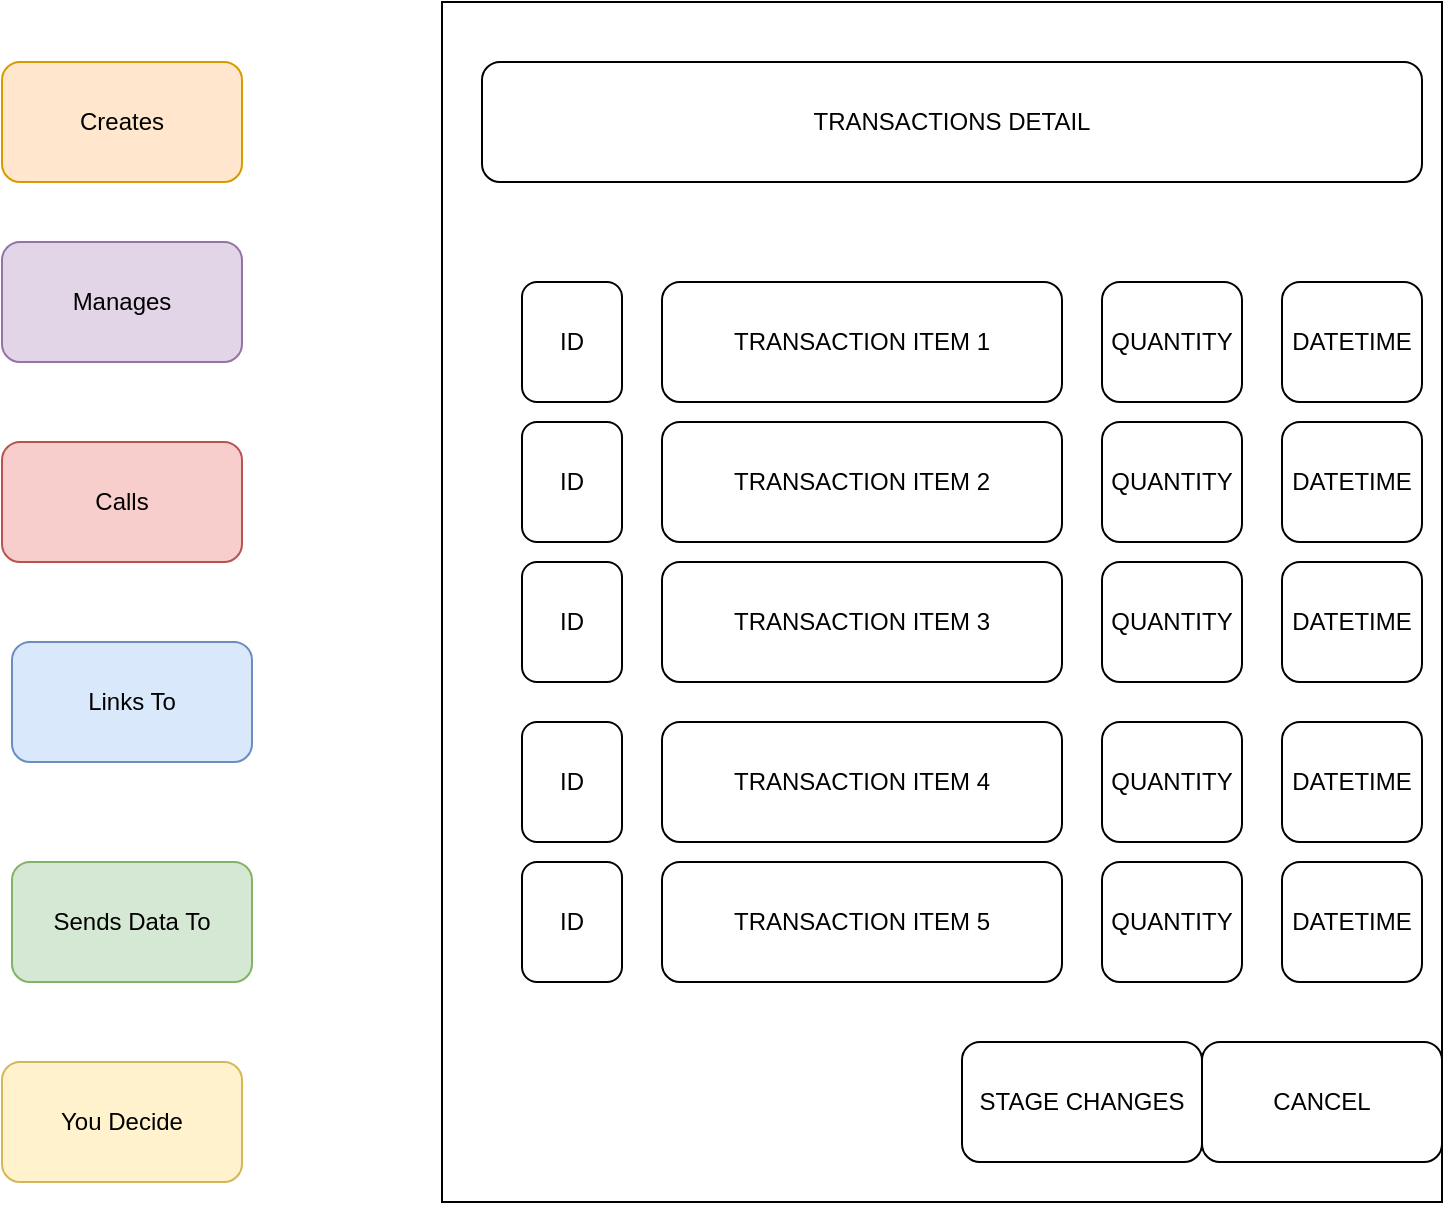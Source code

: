 <mxfile version="24.0.4" type="github">
  <diagram name="Página-1" id="hNAxjIGaJdhHwA7gnnjn">
    <mxGraphModel dx="880" dy="472" grid="1" gridSize="10" guides="1" tooltips="1" connect="1" arrows="1" fold="1" page="1" pageScale="1" pageWidth="827" pageHeight="1169" math="0" shadow="0">
      <root>
        <mxCell id="0" />
        <mxCell id="1" parent="0" />
        <mxCell id="9Bf6Wea90JQik3r4SX6L-1" value="Creates" style="rounded=1;whiteSpace=wrap;html=1;fillColor=#ffe6cc;strokeColor=#d79b00;" parent="1" vertex="1">
          <mxGeometry x="80" y="50" width="120" height="60" as="geometry" />
        </mxCell>
        <mxCell id="9Bf6Wea90JQik3r4SX6L-2" value="You Decide" style="rounded=1;whiteSpace=wrap;html=1;fillColor=#fff2cc;strokeColor=#d6b656;" parent="1" vertex="1">
          <mxGeometry x="80" y="550" width="120" height="60" as="geometry" />
        </mxCell>
        <mxCell id="9Bf6Wea90JQik3r4SX6L-3" value="Sends Data To" style="rounded=1;whiteSpace=wrap;html=1;fillColor=#d5e8d4;strokeColor=#82b366;" parent="1" vertex="1">
          <mxGeometry x="85" y="450" width="120" height="60" as="geometry" />
        </mxCell>
        <mxCell id="9Bf6Wea90JQik3r4SX6L-4" value="Links To" style="rounded=1;whiteSpace=wrap;html=1;fillColor=#dae8fc;strokeColor=#6c8ebf;" parent="1" vertex="1">
          <mxGeometry x="85" y="340" width="120" height="60" as="geometry" />
        </mxCell>
        <mxCell id="9Bf6Wea90JQik3r4SX6L-5" value="Calls" style="rounded=1;whiteSpace=wrap;html=1;fillColor=#f8cecc;strokeColor=#b85450;" parent="1" vertex="1">
          <mxGeometry x="80" y="240" width="120" height="60" as="geometry" />
        </mxCell>
        <mxCell id="9Bf6Wea90JQik3r4SX6L-6" value="Manages" style="rounded=1;whiteSpace=wrap;html=1;fillColor=#e1d5e7;strokeColor=#9673a6;" parent="1" vertex="1">
          <mxGeometry x="80" y="140" width="120" height="60" as="geometry" />
        </mxCell>
        <mxCell id="9Bf6Wea90JQik3r4SX6L-7" value="" style="rounded=0;whiteSpace=wrap;html=1;" parent="1" vertex="1">
          <mxGeometry x="300" y="20" width="500" height="600" as="geometry" />
        </mxCell>
        <mxCell id="9Bf6Wea90JQik3r4SX6L-8" value="TRANSACTIONS DETAIL" style="rounded=1;whiteSpace=wrap;html=1;" parent="1" vertex="1">
          <mxGeometry x="320" y="50" width="470" height="60" as="geometry" />
        </mxCell>
        <mxCell id="9Bf6Wea90JQik3r4SX6L-12" value="STAGE CHANGES" style="rounded=1;whiteSpace=wrap;html=1;" parent="1" vertex="1">
          <mxGeometry x="560" y="540" width="120" height="60" as="geometry" />
        </mxCell>
        <mxCell id="9Bf6Wea90JQik3r4SX6L-18" value="ID" style="rounded=1;whiteSpace=wrap;html=1;" parent="1" vertex="1">
          <mxGeometry x="340" y="160" width="50" height="60" as="geometry" />
        </mxCell>
        <mxCell id="9Bf6Wea90JQik3r4SX6L-19" value="TRANSACTION ITEM 1" style="rounded=1;whiteSpace=wrap;html=1;" parent="1" vertex="1">
          <mxGeometry x="410" y="160" width="200" height="60" as="geometry" />
        </mxCell>
        <mxCell id="9Bf6Wea90JQik3r4SX6L-20" value="QUANTITY" style="rounded=1;whiteSpace=wrap;html=1;" parent="1" vertex="1">
          <mxGeometry x="630" y="160" width="70" height="60" as="geometry" />
        </mxCell>
        <mxCell id="9Bf6Wea90JQik3r4SX6L-21" value="DATETIME" style="rounded=1;whiteSpace=wrap;html=1;" parent="1" vertex="1">
          <mxGeometry x="720" y="160" width="70" height="60" as="geometry" />
        </mxCell>
        <mxCell id="9Bf6Wea90JQik3r4SX6L-22" value="ID" style="rounded=1;whiteSpace=wrap;html=1;" parent="1" vertex="1">
          <mxGeometry x="340" y="230" width="50" height="60" as="geometry" />
        </mxCell>
        <mxCell id="9Bf6Wea90JQik3r4SX6L-23" value="TRANSACTION ITEM 2" style="rounded=1;whiteSpace=wrap;html=1;" parent="1" vertex="1">
          <mxGeometry x="410" y="230" width="200" height="60" as="geometry" />
        </mxCell>
        <mxCell id="9Bf6Wea90JQik3r4SX6L-24" value="QUANTITY" style="rounded=1;whiteSpace=wrap;html=1;" parent="1" vertex="1">
          <mxGeometry x="630" y="230" width="70" height="60" as="geometry" />
        </mxCell>
        <mxCell id="9Bf6Wea90JQik3r4SX6L-25" value="DATETIME" style="rounded=1;whiteSpace=wrap;html=1;" parent="1" vertex="1">
          <mxGeometry x="720" y="230" width="70" height="60" as="geometry" />
        </mxCell>
        <mxCell id="9Bf6Wea90JQik3r4SX6L-26" value="ID" style="rounded=1;whiteSpace=wrap;html=1;" parent="1" vertex="1">
          <mxGeometry x="340" y="300" width="50" height="60" as="geometry" />
        </mxCell>
        <mxCell id="9Bf6Wea90JQik3r4SX6L-27" value="TRANSACTION ITEM 3" style="rounded=1;whiteSpace=wrap;html=1;" parent="1" vertex="1">
          <mxGeometry x="410" y="300" width="200" height="60" as="geometry" />
        </mxCell>
        <mxCell id="9Bf6Wea90JQik3r4SX6L-28" value="QUANTITY" style="rounded=1;whiteSpace=wrap;html=1;" parent="1" vertex="1">
          <mxGeometry x="630" y="300" width="70" height="60" as="geometry" />
        </mxCell>
        <mxCell id="9Bf6Wea90JQik3r4SX6L-29" value="DATETIME" style="rounded=1;whiteSpace=wrap;html=1;" parent="1" vertex="1">
          <mxGeometry x="720" y="300" width="70" height="60" as="geometry" />
        </mxCell>
        <mxCell id="9Bf6Wea90JQik3r4SX6L-30" value="ID" style="rounded=1;whiteSpace=wrap;html=1;" parent="1" vertex="1">
          <mxGeometry x="340" y="380" width="50" height="60" as="geometry" />
        </mxCell>
        <mxCell id="9Bf6Wea90JQik3r4SX6L-31" value="TRANSACTION ITEM 4" style="rounded=1;whiteSpace=wrap;html=1;" parent="1" vertex="1">
          <mxGeometry x="410" y="380" width="200" height="60" as="geometry" />
        </mxCell>
        <mxCell id="9Bf6Wea90JQik3r4SX6L-32" value="QUANTITY" style="rounded=1;whiteSpace=wrap;html=1;" parent="1" vertex="1">
          <mxGeometry x="630" y="380" width="70" height="60" as="geometry" />
        </mxCell>
        <mxCell id="9Bf6Wea90JQik3r4SX6L-33" value="DATETIME" style="rounded=1;whiteSpace=wrap;html=1;" parent="1" vertex="1">
          <mxGeometry x="720" y="380" width="70" height="60" as="geometry" />
        </mxCell>
        <mxCell id="9Bf6Wea90JQik3r4SX6L-34" value="CANCEL" style="rounded=1;whiteSpace=wrap;html=1;" parent="1" vertex="1">
          <mxGeometry x="680" y="540" width="120" height="60" as="geometry" />
        </mxCell>
        <mxCell id="7g7zR7DMZFndxey6CeW--1" value="ID" style="rounded=1;whiteSpace=wrap;html=1;" vertex="1" parent="1">
          <mxGeometry x="340" y="450" width="50" height="60" as="geometry" />
        </mxCell>
        <mxCell id="7g7zR7DMZFndxey6CeW--2" value="TRANSACTION ITEM 5" style="rounded=1;whiteSpace=wrap;html=1;" vertex="1" parent="1">
          <mxGeometry x="410" y="450" width="200" height="60" as="geometry" />
        </mxCell>
        <mxCell id="7g7zR7DMZFndxey6CeW--3" value="QUANTITY" style="rounded=1;whiteSpace=wrap;html=1;" vertex="1" parent="1">
          <mxGeometry x="630" y="450" width="70" height="60" as="geometry" />
        </mxCell>
        <mxCell id="7g7zR7DMZFndxey6CeW--4" value="DATETIME" style="rounded=1;whiteSpace=wrap;html=1;" vertex="1" parent="1">
          <mxGeometry x="720" y="450" width="70" height="60" as="geometry" />
        </mxCell>
      </root>
    </mxGraphModel>
  </diagram>
</mxfile>
